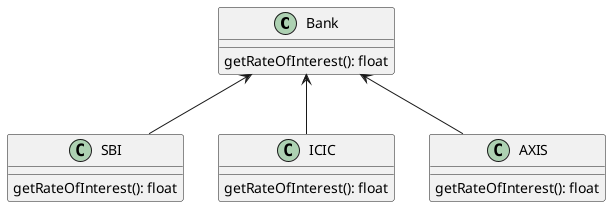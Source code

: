 @startuml
'https://plantuml.com/class-diagram

Bank <-- SBI
Bank <-- ICIC
Bank <-- AXIS

class Bank
{
{method} getRateOfInterest(): float
}

class SBI
{
{method}getRateOfInterest(): float
}

class ICIC
{
{method}getRateOfInterest(): float
}

class AXIS
{
{method}getRateOfInterest(): float
}



@enduml